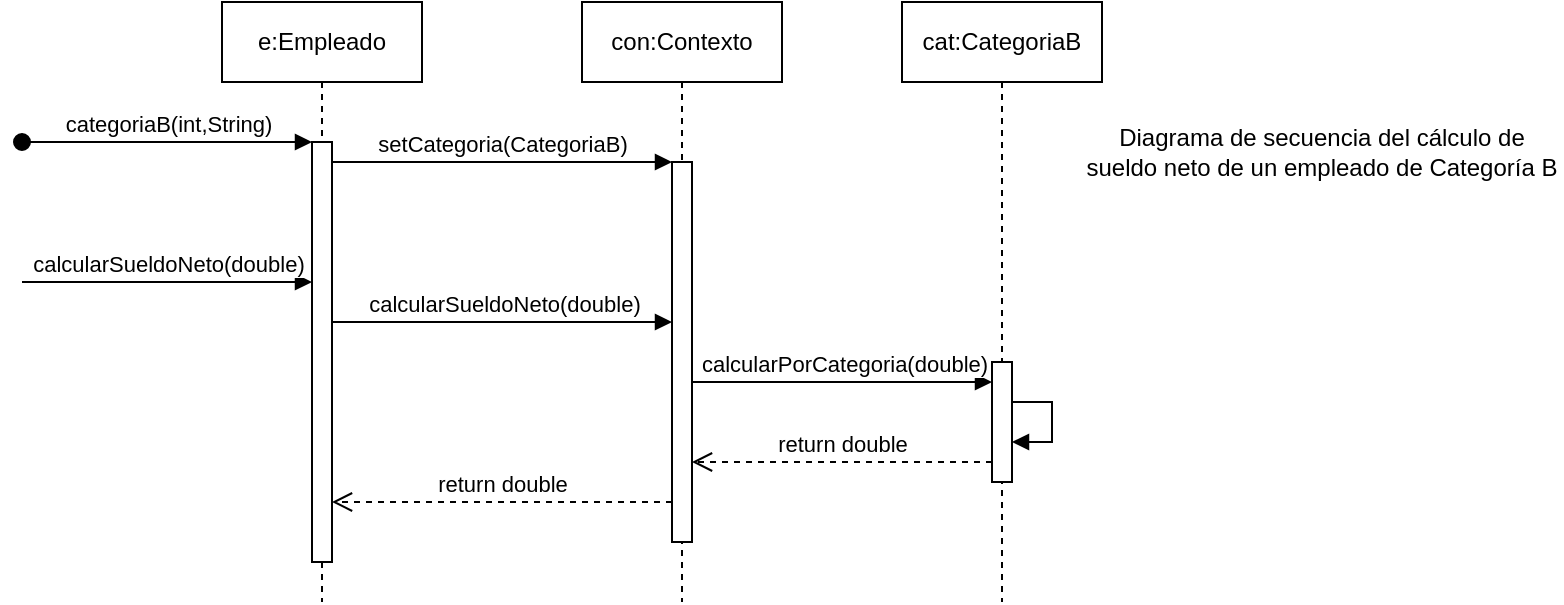 <mxfile version="24.3.1" type="device">
  <diagram name="Page-1" id="2YBvvXClWsGukQMizWep">
    <mxGraphModel dx="1290" dy="522" grid="1" gridSize="10" guides="1" tooltips="1" connect="1" arrows="1" fold="1" page="1" pageScale="1" pageWidth="850" pageHeight="1100" math="0" shadow="0">
      <root>
        <mxCell id="0" />
        <mxCell id="1" parent="0" />
        <mxCell id="aM9ryv3xv72pqoxQDRHE-1" value="e:Empleado" style="shape=umlLifeline;perimeter=lifelinePerimeter;whiteSpace=wrap;html=1;container=0;dropTarget=0;collapsible=0;recursiveResize=0;outlineConnect=0;portConstraint=eastwest;newEdgeStyle={&quot;edgeStyle&quot;:&quot;elbowEdgeStyle&quot;,&quot;elbow&quot;:&quot;vertical&quot;,&quot;curved&quot;:0,&quot;rounded&quot;:0};" parent="1" vertex="1">
          <mxGeometry x="130" y="40" width="100" height="300" as="geometry" />
        </mxCell>
        <mxCell id="aM9ryv3xv72pqoxQDRHE-2" value="" style="html=1;points=[];perimeter=orthogonalPerimeter;outlineConnect=0;targetShapes=umlLifeline;portConstraint=eastwest;newEdgeStyle={&quot;edgeStyle&quot;:&quot;elbowEdgeStyle&quot;,&quot;elbow&quot;:&quot;vertical&quot;,&quot;curved&quot;:0,&quot;rounded&quot;:0};" parent="aM9ryv3xv72pqoxQDRHE-1" vertex="1">
          <mxGeometry x="45" y="70" width="10" height="210" as="geometry" />
        </mxCell>
        <mxCell id="aM9ryv3xv72pqoxQDRHE-3" value="categoriaB(int,String)" style="html=1;verticalAlign=bottom;startArrow=oval;endArrow=block;startSize=8;edgeStyle=elbowEdgeStyle;elbow=vertical;curved=0;rounded=0;" parent="aM9ryv3xv72pqoxQDRHE-1" target="aM9ryv3xv72pqoxQDRHE-2" edge="1">
          <mxGeometry relative="1" as="geometry">
            <mxPoint x="-100" y="70" as="sourcePoint" />
          </mxGeometry>
        </mxCell>
        <mxCell id="aM9ryv3xv72pqoxQDRHE-5" value="con:Contexto" style="shape=umlLifeline;perimeter=lifelinePerimeter;whiteSpace=wrap;html=1;container=0;dropTarget=0;collapsible=0;recursiveResize=0;outlineConnect=0;portConstraint=eastwest;newEdgeStyle={&quot;edgeStyle&quot;:&quot;elbowEdgeStyle&quot;,&quot;elbow&quot;:&quot;vertical&quot;,&quot;curved&quot;:0,&quot;rounded&quot;:0};" parent="1" vertex="1">
          <mxGeometry x="310" y="40" width="100" height="300" as="geometry" />
        </mxCell>
        <mxCell id="aM9ryv3xv72pqoxQDRHE-6" value="" style="html=1;points=[];perimeter=orthogonalPerimeter;outlineConnect=0;targetShapes=umlLifeline;portConstraint=eastwest;newEdgeStyle={&quot;edgeStyle&quot;:&quot;elbowEdgeStyle&quot;,&quot;elbow&quot;:&quot;vertical&quot;,&quot;curved&quot;:0,&quot;rounded&quot;:0};" parent="aM9ryv3xv72pqoxQDRHE-5" vertex="1">
          <mxGeometry x="45" y="80" width="10" height="190" as="geometry" />
        </mxCell>
        <mxCell id="aM9ryv3xv72pqoxQDRHE-7" value="setCategoria(CategoriaB)" style="html=1;verticalAlign=bottom;endArrow=block;edgeStyle=elbowEdgeStyle;elbow=vertical;curved=0;rounded=0;" parent="1" source="aM9ryv3xv72pqoxQDRHE-2" target="aM9ryv3xv72pqoxQDRHE-6" edge="1">
          <mxGeometry relative="1" as="geometry">
            <mxPoint x="285" y="130" as="sourcePoint" />
            <Array as="points">
              <mxPoint x="270" y="120" />
            </Array>
          </mxGeometry>
        </mxCell>
        <mxCell id="mGhnYwJlLUuEYF8b03sC-2" value="calcularSueldoNeto(double)" style="html=1;verticalAlign=bottom;endArrow=block;curved=0;rounded=0;" parent="1" target="aM9ryv3xv72pqoxQDRHE-2" edge="1">
          <mxGeometry x="0.009" width="80" relative="1" as="geometry">
            <mxPoint x="30" y="180" as="sourcePoint" />
            <mxPoint x="110" y="180" as="targetPoint" />
            <mxPoint as="offset" />
          </mxGeometry>
        </mxCell>
        <mxCell id="mGhnYwJlLUuEYF8b03sC-3" value="calcularSueldoNeto(double)" style="html=1;verticalAlign=bottom;endArrow=block;curved=0;rounded=0;" parent="1" edge="1">
          <mxGeometry x="0.01" width="80" relative="1" as="geometry">
            <mxPoint x="185" y="200" as="sourcePoint" />
            <mxPoint x="355" y="200" as="targetPoint" />
            <mxPoint as="offset" />
          </mxGeometry>
        </mxCell>
        <mxCell id="mGhnYwJlLUuEYF8b03sC-4" value="cat:CategoriaB" style="shape=umlLifeline;perimeter=lifelinePerimeter;whiteSpace=wrap;html=1;container=1;dropTarget=0;collapsible=0;recursiveResize=0;outlineConnect=0;portConstraint=eastwest;newEdgeStyle={&quot;curved&quot;:0,&quot;rounded&quot;:0};" parent="1" vertex="1">
          <mxGeometry x="470" y="40" width="100" height="300" as="geometry" />
        </mxCell>
        <mxCell id="mGhnYwJlLUuEYF8b03sC-5" value="" style="html=1;points=[[0,0,0,0,5],[0,1,0,0,-5],[1,0,0,0,5],[1,1,0,0,-5]];perimeter=orthogonalPerimeter;outlineConnect=0;targetShapes=umlLifeline;portConstraint=eastwest;newEdgeStyle={&quot;curved&quot;:0,&quot;rounded&quot;:0};" parent="mGhnYwJlLUuEYF8b03sC-4" vertex="1">
          <mxGeometry x="45" y="180" width="10" height="60" as="geometry" />
        </mxCell>
        <mxCell id="wqS5YYFHURHTm53yaWQG-3" value="" style="html=1;align=left;spacingLeft=2;endArrow=block;rounded=0;edgeStyle=orthogonalEdgeStyle;curved=0;rounded=0;" edge="1" target="mGhnYwJlLUuEYF8b03sC-5" parent="mGhnYwJlLUuEYF8b03sC-4" source="mGhnYwJlLUuEYF8b03sC-5">
          <mxGeometry relative="1" as="geometry">
            <mxPoint x="60" y="200" as="sourcePoint" />
            <Array as="points" />
            <mxPoint x="65" y="230" as="targetPoint" />
          </mxGeometry>
        </mxCell>
        <mxCell id="mGhnYwJlLUuEYF8b03sC-7" value="calcularPorCategoria(double)" style="html=1;verticalAlign=bottom;endArrow=block;curved=0;rounded=0;" parent="1" edge="1">
          <mxGeometry x="0.011" width="80" relative="1" as="geometry">
            <mxPoint x="365" y="230" as="sourcePoint" />
            <mxPoint x="515" y="230" as="targetPoint" />
            <mxPoint as="offset" />
          </mxGeometry>
        </mxCell>
        <mxCell id="mGhnYwJlLUuEYF8b03sC-8" value="return double" style="html=1;verticalAlign=bottom;endArrow=open;dashed=1;endSize=8;curved=0;rounded=0;" parent="1" edge="1">
          <mxGeometry relative="1" as="geometry">
            <mxPoint x="515" y="270" as="sourcePoint" />
            <mxPoint x="365" y="270" as="targetPoint" />
            <mxPoint as="offset" />
          </mxGeometry>
        </mxCell>
        <mxCell id="mGhnYwJlLUuEYF8b03sC-9" value="return double" style="html=1;verticalAlign=bottom;endArrow=open;dashed=1;endSize=8;curved=0;rounded=0;" parent="1" edge="1">
          <mxGeometry relative="1" as="geometry">
            <mxPoint x="355" y="290" as="sourcePoint" />
            <mxPoint x="185" y="290" as="targetPoint" />
            <mxPoint as="offset" />
          </mxGeometry>
        </mxCell>
        <mxCell id="wqS5YYFHURHTm53yaWQG-5" value="Diagrama de secuencia del cálculo de sueldo neto de un empleado de Categoría B" style="text;html=1;align=center;verticalAlign=middle;whiteSpace=wrap;rounded=0;shadow=0;fillColor=#FFFFFF;" vertex="1" parent="1">
          <mxGeometry x="560" y="100" width="240" height="30" as="geometry" />
        </mxCell>
      </root>
    </mxGraphModel>
  </diagram>
</mxfile>
